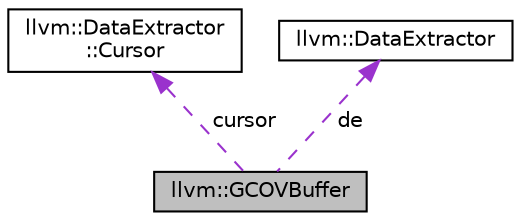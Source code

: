 digraph "llvm::GCOVBuffer"
{
 // LATEX_PDF_SIZE
  bgcolor="transparent";
  edge [fontname="Helvetica",fontsize="10",labelfontname="Helvetica",labelfontsize="10"];
  node [fontname="Helvetica",fontsize="10",shape=record];
  Node1 [label="llvm::GCOVBuffer",height=0.2,width=0.4,color="black", fillcolor="grey75", style="filled", fontcolor="black",tooltip="GCOVBuffer - A wrapper around MemoryBuffer to provide GCOV specific read operations."];
  Node2 -> Node1 [dir="back",color="darkorchid3",fontsize="10",style="dashed",label=" cursor" ,fontname="Helvetica"];
  Node2 [label="llvm::DataExtractor\l::Cursor",height=0.2,width=0.4,color="black",URL="$classllvm_1_1DataExtractor_1_1Cursor.html",tooltip="A class representing a position in a DataExtractor, as well as any error encountered during extractio..."];
  Node3 -> Node1 [dir="back",color="darkorchid3",fontsize="10",style="dashed",label=" de" ,fontname="Helvetica"];
  Node3 [label="llvm::DataExtractor",height=0.2,width=0.4,color="black",URL="$classllvm_1_1DataExtractor.html",tooltip=" "];
}
